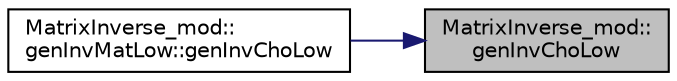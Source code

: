 digraph "MatrixInverse_mod::genInvChoLow"
{
 // LATEX_PDF_SIZE
  edge [fontname="Helvetica",fontsize="10",labelfontname="Helvetica",labelfontsize="10"];
  node [fontname="Helvetica",fontsize="10",shape=record];
  rankdir="RL";
  Node1 [label="MatrixInverse_mod::\lgenInvChoLow",height=0.2,width=0.4,color="black", fillcolor="grey75", style="filled", fontcolor="black",tooltip="Return the inverse matrix InvMatLow of an input lower-triangle matrix of shape (nd,..."];
  Node1 -> Node2 [dir="back",color="midnightblue",fontsize="10",style="solid",fontname="Helvetica"];
  Node2 [label="MatrixInverse_mod::\lgenInvMatLow::genInvChoLow",height=0.2,width=0.4,color="black", fillcolor="white", style="filled",URL="$interfaceMatrixInverse__mod_1_1genInvMatLow.html#a7a271bdb5b9d686c97899116c6d62733",tooltip="Return the inverse matrix InvMatLow of an input lower-triangle matrix of shape (nd,..."];
}
